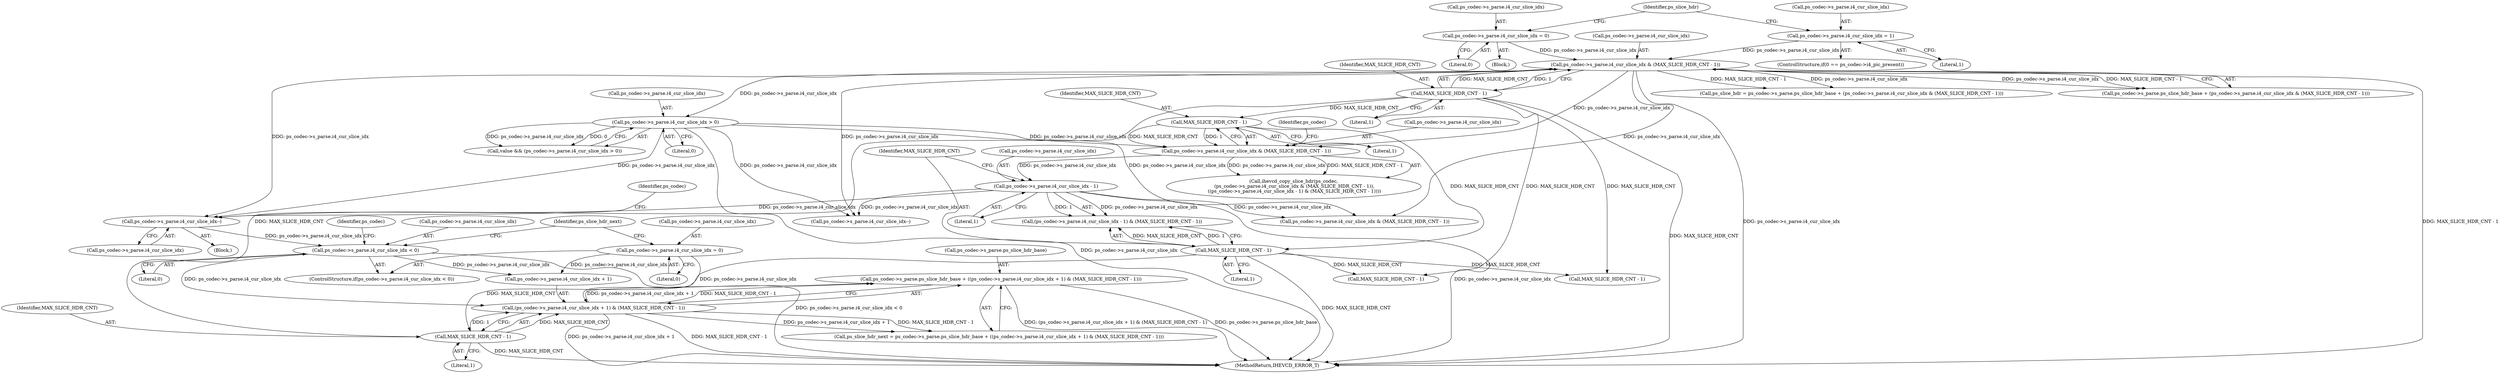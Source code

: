 digraph "0_Android_7c9be319a279654e55a6d757265f88c61a16a4d5@pointer" {
"1001848" [label="(Call,ps_codec->s_parse.ps_slice_hdr_base + ((ps_codec->s_parse.i4_cur_slice_idx + 1) & (MAX_SLICE_HDR_CNT - 1)))"];
"1001854" [label="(Call,(ps_codec->s_parse.i4_cur_slice_idx + 1) & (MAX_SLICE_HDR_CNT - 1))"];
"1001832" [label="(Call,ps_codec->s_parse.i4_cur_slice_idx < 0)"];
"1001825" [label="(Call,ps_codec->s_parse.i4_cur_slice_idx--)"];
"1000407" [label="(Call,ps_codec->s_parse.i4_cur_slice_idx & (MAX_SLICE_HDR_CNT - 1))"];
"1000392" [label="(Call,ps_codec->s_parse.i4_cur_slice_idx = 1)"];
"1000377" [label="(Call,ps_codec->s_parse.i4_cur_slice_idx = 0)"];
"1000413" [label="(Call,MAX_SLICE_HDR_CNT - 1)"];
"1000432" [label="(Call,ps_codec->s_parse.i4_cur_slice_idx > 0)"];
"1000452" [label="(Call,ps_codec->s_parse.i4_cur_slice_idx - 1)"];
"1000442" [label="(Call,ps_codec->s_parse.i4_cur_slice_idx & (MAX_SLICE_HDR_CNT - 1))"];
"1000448" [label="(Call,MAX_SLICE_HDR_CNT - 1)"];
"1001839" [label="(Call,ps_codec->s_parse.i4_cur_slice_idx = 0)"];
"1001862" [label="(Call,MAX_SLICE_HDR_CNT - 1)"];
"1000459" [label="(Call,MAX_SLICE_HDR_CNT - 1)"];
"1000408" [label="(Call,ps_codec->s_parse.i4_cur_slice_idx)"];
"1001848" [label="(Call,ps_codec->s_parse.ps_slice_hdr_base + ((ps_codec->s_parse.i4_cur_slice_idx + 1) & (MAX_SLICE_HDR_CNT - 1)))"];
"1001845" [label="(Literal,0)"];
"1001832" [label="(Call,ps_codec->s_parse.i4_cur_slice_idx < 0)"];
"1001846" [label="(Call,ps_slice_hdr_next = ps_codec->s_parse.ps_slice_hdr_base + ((ps_codec->s_parse.i4_cur_slice_idx + 1) & (MAX_SLICE_HDR_CNT - 1)))"];
"1000438" [label="(Literal,0)"];
"1001833" [label="(Call,ps_codec->s_parse.i4_cur_slice_idx)"];
"1000386" [label="(ControlStructure,if(0 == ps_codec->i4_pic_present))"];
"1000455" [label="(Identifier,ps_codec)"];
"1001766" [label="(Call,MAX_SLICE_HDR_CNT - 1)"];
"1000399" [label="(Call,ps_slice_hdr = ps_codec->s_parse.ps_slice_hdr_base + (ps_codec->s_parse.i4_cur_slice_idx & (MAX_SLICE_HDR_CNT - 1)))"];
"1000377" [label="(Call,ps_codec->s_parse.i4_cur_slice_idx = 0)"];
"1001863" [label="(Identifier,MAX_SLICE_HDR_CNT)"];
"1000453" [label="(Call,ps_codec->s_parse.i4_cur_slice_idx)"];
"1000414" [label="(Identifier,MAX_SLICE_HDR_CNT)"];
"1001854" [label="(Call,(ps_codec->s_parse.i4_cur_slice_idx + 1) & (MAX_SLICE_HDR_CNT - 1))"];
"1000450" [label="(Literal,1)"];
"1001862" [label="(Call,MAX_SLICE_HDR_CNT - 1)"];
"1000383" [label="(Literal,0)"];
"1001847" [label="(Identifier,ps_slice_hdr_next)"];
"1001825" [label="(Call,ps_codec->s_parse.i4_cur_slice_idx--)"];
"1000392" [label="(Call,ps_codec->s_parse.i4_cur_slice_idx = 1)"];
"1000398" [label="(Literal,1)"];
"1000449" [label="(Identifier,MAX_SLICE_HDR_CNT)"];
"1001840" [label="(Call,ps_codec->s_parse.i4_cur_slice_idx)"];
"1001842" [label="(Identifier,ps_codec)"];
"1000433" [label="(Call,ps_codec->s_parse.i4_cur_slice_idx)"];
"1000407" [label="(Call,ps_codec->s_parse.i4_cur_slice_idx & (MAX_SLICE_HDR_CNT - 1))"];
"1002592" [label="(Call,MAX_SLICE_HDR_CNT - 1)"];
"1001826" [label="(Call,ps_codec->s_parse.i4_cur_slice_idx)"];
"1000459" [label="(Call,MAX_SLICE_HDR_CNT - 1)"];
"1000401" [label="(Call,ps_codec->s_parse.ps_slice_hdr_base + (ps_codec->s_parse.i4_cur_slice_idx & (MAX_SLICE_HDR_CNT - 1)))"];
"1001864" [label="(Literal,1)"];
"1000378" [label="(Call,ps_codec->s_parse.i4_cur_slice_idx)"];
"1002586" [label="(Call,ps_codec->s_parse.i4_cur_slice_idx & (MAX_SLICE_HDR_CNT - 1))"];
"1000432" [label="(Call,ps_codec->s_parse.i4_cur_slice_idx > 0)"];
"1001839" [label="(Call,ps_codec->s_parse.i4_cur_slice_idx = 0)"];
"1000451" [label="(Call,(ps_codec->s_parse.i4_cur_slice_idx - 1) & (MAX_SLICE_HDR_CNT - 1))"];
"1000430" [label="(Call,value && (ps_codec->s_parse.i4_cur_slice_idx > 0))"];
"1001831" [label="(ControlStructure,if(ps_codec->s_parse.i4_cur_slice_idx < 0))"];
"1000400" [label="(Identifier,ps_slice_hdr)"];
"1000376" [label="(Block,)"];
"1000460" [label="(Identifier,MAX_SLICE_HDR_CNT)"];
"1000452" [label="(Call,ps_codec->s_parse.i4_cur_slice_idx - 1)"];
"1001849" [label="(Call,ps_codec->s_parse.ps_slice_hdr_base)"];
"1002685" [label="(MethodReturn,IHEVCD_ERROR_T)"];
"1000442" [label="(Call,ps_codec->s_parse.i4_cur_slice_idx & (MAX_SLICE_HDR_CNT - 1))"];
"1000458" [label="(Literal,1)"];
"1000415" [label="(Literal,1)"];
"1000440" [label="(Call,ihevcd_copy_slice_hdr(ps_codec,\n (ps_codec->s_parse.i4_cur_slice_idx & (MAX_SLICE_HDR_CNT - 1)),\n ((ps_codec->s_parse.i4_cur_slice_idx - 1) & (MAX_SLICE_HDR_CNT - 1))))"];
"1000393" [label="(Call,ps_codec->s_parse.i4_cur_slice_idx)"];
"1001855" [label="(Call,ps_codec->s_parse.i4_cur_slice_idx + 1)"];
"1001838" [label="(Literal,0)"];
"1001818" [label="(Block,)"];
"1000413" [label="(Call,MAX_SLICE_HDR_CNT - 1)"];
"1000443" [label="(Call,ps_codec->s_parse.i4_cur_slice_idx)"];
"1001835" [label="(Identifier,ps_codec)"];
"1000448" [label="(Call,MAX_SLICE_HDR_CNT - 1)"];
"1001729" [label="(Call,ps_codec->s_parse.i4_cur_slice_idx--)"];
"1000461" [label="(Literal,1)"];
"1001848" -> "1001846"  [label="AST: "];
"1001848" -> "1001854"  [label="CFG: "];
"1001849" -> "1001848"  [label="AST: "];
"1001854" -> "1001848"  [label="AST: "];
"1001846" -> "1001848"  [label="CFG: "];
"1001848" -> "1002685"  [label="DDG: (ps_codec->s_parse.i4_cur_slice_idx + 1) & (MAX_SLICE_HDR_CNT - 1)"];
"1001848" -> "1002685"  [label="DDG: ps_codec->s_parse.ps_slice_hdr_base"];
"1001854" -> "1001848"  [label="DDG: ps_codec->s_parse.i4_cur_slice_idx + 1"];
"1001854" -> "1001848"  [label="DDG: MAX_SLICE_HDR_CNT - 1"];
"1001854" -> "1001862"  [label="CFG: "];
"1001855" -> "1001854"  [label="AST: "];
"1001862" -> "1001854"  [label="AST: "];
"1001854" -> "1002685"  [label="DDG: MAX_SLICE_HDR_CNT - 1"];
"1001854" -> "1002685"  [label="DDG: ps_codec->s_parse.i4_cur_slice_idx + 1"];
"1001854" -> "1001846"  [label="DDG: ps_codec->s_parse.i4_cur_slice_idx + 1"];
"1001854" -> "1001846"  [label="DDG: MAX_SLICE_HDR_CNT - 1"];
"1001832" -> "1001854"  [label="DDG: ps_codec->s_parse.i4_cur_slice_idx"];
"1001839" -> "1001854"  [label="DDG: ps_codec->s_parse.i4_cur_slice_idx"];
"1001862" -> "1001854"  [label="DDG: MAX_SLICE_HDR_CNT"];
"1001862" -> "1001854"  [label="DDG: 1"];
"1001832" -> "1001831"  [label="AST: "];
"1001832" -> "1001838"  [label="CFG: "];
"1001833" -> "1001832"  [label="AST: "];
"1001838" -> "1001832"  [label="AST: "];
"1001842" -> "1001832"  [label="CFG: "];
"1001847" -> "1001832"  [label="CFG: "];
"1001832" -> "1002685"  [label="DDG: ps_codec->s_parse.i4_cur_slice_idx < 0"];
"1001825" -> "1001832"  [label="DDG: ps_codec->s_parse.i4_cur_slice_idx"];
"1001832" -> "1001855"  [label="DDG: ps_codec->s_parse.i4_cur_slice_idx"];
"1001825" -> "1001818"  [label="AST: "];
"1001825" -> "1001826"  [label="CFG: "];
"1001826" -> "1001825"  [label="AST: "];
"1001835" -> "1001825"  [label="CFG: "];
"1000407" -> "1001825"  [label="DDG: ps_codec->s_parse.i4_cur_slice_idx"];
"1000432" -> "1001825"  [label="DDG: ps_codec->s_parse.i4_cur_slice_idx"];
"1000452" -> "1001825"  [label="DDG: ps_codec->s_parse.i4_cur_slice_idx"];
"1000407" -> "1000401"  [label="AST: "];
"1000407" -> "1000413"  [label="CFG: "];
"1000408" -> "1000407"  [label="AST: "];
"1000413" -> "1000407"  [label="AST: "];
"1000401" -> "1000407"  [label="CFG: "];
"1000407" -> "1002685"  [label="DDG: ps_codec->s_parse.i4_cur_slice_idx"];
"1000407" -> "1002685"  [label="DDG: MAX_SLICE_HDR_CNT - 1"];
"1000407" -> "1000399"  [label="DDG: ps_codec->s_parse.i4_cur_slice_idx"];
"1000407" -> "1000399"  [label="DDG: MAX_SLICE_HDR_CNT - 1"];
"1000407" -> "1000401"  [label="DDG: ps_codec->s_parse.i4_cur_slice_idx"];
"1000407" -> "1000401"  [label="DDG: MAX_SLICE_HDR_CNT - 1"];
"1000392" -> "1000407"  [label="DDG: ps_codec->s_parse.i4_cur_slice_idx"];
"1000377" -> "1000407"  [label="DDG: ps_codec->s_parse.i4_cur_slice_idx"];
"1000413" -> "1000407"  [label="DDG: MAX_SLICE_HDR_CNT"];
"1000413" -> "1000407"  [label="DDG: 1"];
"1000407" -> "1000432"  [label="DDG: ps_codec->s_parse.i4_cur_slice_idx"];
"1000407" -> "1000442"  [label="DDG: ps_codec->s_parse.i4_cur_slice_idx"];
"1000407" -> "1001729"  [label="DDG: ps_codec->s_parse.i4_cur_slice_idx"];
"1000407" -> "1002586"  [label="DDG: ps_codec->s_parse.i4_cur_slice_idx"];
"1000392" -> "1000386"  [label="AST: "];
"1000392" -> "1000398"  [label="CFG: "];
"1000393" -> "1000392"  [label="AST: "];
"1000398" -> "1000392"  [label="AST: "];
"1000400" -> "1000392"  [label="CFG: "];
"1000377" -> "1000376"  [label="AST: "];
"1000377" -> "1000383"  [label="CFG: "];
"1000378" -> "1000377"  [label="AST: "];
"1000383" -> "1000377"  [label="AST: "];
"1000400" -> "1000377"  [label="CFG: "];
"1000413" -> "1000415"  [label="CFG: "];
"1000414" -> "1000413"  [label="AST: "];
"1000415" -> "1000413"  [label="AST: "];
"1000413" -> "1002685"  [label="DDG: MAX_SLICE_HDR_CNT"];
"1000413" -> "1000448"  [label="DDG: MAX_SLICE_HDR_CNT"];
"1000413" -> "1001766"  [label="DDG: MAX_SLICE_HDR_CNT"];
"1000413" -> "1001862"  [label="DDG: MAX_SLICE_HDR_CNT"];
"1000413" -> "1002592"  [label="DDG: MAX_SLICE_HDR_CNT"];
"1000432" -> "1000430"  [label="AST: "];
"1000432" -> "1000438"  [label="CFG: "];
"1000433" -> "1000432"  [label="AST: "];
"1000438" -> "1000432"  [label="AST: "];
"1000430" -> "1000432"  [label="CFG: "];
"1000432" -> "1002685"  [label="DDG: ps_codec->s_parse.i4_cur_slice_idx"];
"1000432" -> "1000430"  [label="DDG: ps_codec->s_parse.i4_cur_slice_idx"];
"1000432" -> "1000430"  [label="DDG: 0"];
"1000432" -> "1000442"  [label="DDG: ps_codec->s_parse.i4_cur_slice_idx"];
"1000432" -> "1001729"  [label="DDG: ps_codec->s_parse.i4_cur_slice_idx"];
"1000432" -> "1002586"  [label="DDG: ps_codec->s_parse.i4_cur_slice_idx"];
"1000452" -> "1000451"  [label="AST: "];
"1000452" -> "1000458"  [label="CFG: "];
"1000453" -> "1000452"  [label="AST: "];
"1000458" -> "1000452"  [label="AST: "];
"1000460" -> "1000452"  [label="CFG: "];
"1000452" -> "1002685"  [label="DDG: ps_codec->s_parse.i4_cur_slice_idx"];
"1000452" -> "1000451"  [label="DDG: ps_codec->s_parse.i4_cur_slice_idx"];
"1000452" -> "1000451"  [label="DDG: 1"];
"1000442" -> "1000452"  [label="DDG: ps_codec->s_parse.i4_cur_slice_idx"];
"1000452" -> "1001729"  [label="DDG: ps_codec->s_parse.i4_cur_slice_idx"];
"1000452" -> "1002586"  [label="DDG: ps_codec->s_parse.i4_cur_slice_idx"];
"1000442" -> "1000440"  [label="AST: "];
"1000442" -> "1000448"  [label="CFG: "];
"1000443" -> "1000442"  [label="AST: "];
"1000448" -> "1000442"  [label="AST: "];
"1000455" -> "1000442"  [label="CFG: "];
"1000442" -> "1000440"  [label="DDG: ps_codec->s_parse.i4_cur_slice_idx"];
"1000442" -> "1000440"  [label="DDG: MAX_SLICE_HDR_CNT - 1"];
"1000448" -> "1000442"  [label="DDG: MAX_SLICE_HDR_CNT"];
"1000448" -> "1000442"  [label="DDG: 1"];
"1000448" -> "1000450"  [label="CFG: "];
"1000449" -> "1000448"  [label="AST: "];
"1000450" -> "1000448"  [label="AST: "];
"1000448" -> "1000459"  [label="DDG: MAX_SLICE_HDR_CNT"];
"1001839" -> "1001831"  [label="AST: "];
"1001839" -> "1001845"  [label="CFG: "];
"1001840" -> "1001839"  [label="AST: "];
"1001845" -> "1001839"  [label="AST: "];
"1001847" -> "1001839"  [label="CFG: "];
"1001839" -> "1001855"  [label="DDG: ps_codec->s_parse.i4_cur_slice_idx"];
"1001862" -> "1001864"  [label="CFG: "];
"1001863" -> "1001862"  [label="AST: "];
"1001864" -> "1001862"  [label="AST: "];
"1001862" -> "1002685"  [label="DDG: MAX_SLICE_HDR_CNT"];
"1000459" -> "1001862"  [label="DDG: MAX_SLICE_HDR_CNT"];
"1000459" -> "1000451"  [label="AST: "];
"1000459" -> "1000461"  [label="CFG: "];
"1000460" -> "1000459"  [label="AST: "];
"1000461" -> "1000459"  [label="AST: "];
"1000451" -> "1000459"  [label="CFG: "];
"1000459" -> "1002685"  [label="DDG: MAX_SLICE_HDR_CNT"];
"1000459" -> "1000451"  [label="DDG: MAX_SLICE_HDR_CNT"];
"1000459" -> "1000451"  [label="DDG: 1"];
"1000459" -> "1001766"  [label="DDG: MAX_SLICE_HDR_CNT"];
"1000459" -> "1002592"  [label="DDG: MAX_SLICE_HDR_CNT"];
}
